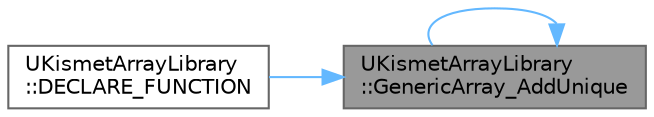 digraph "UKismetArrayLibrary::GenericArray_AddUnique"
{
 // INTERACTIVE_SVG=YES
 // LATEX_PDF_SIZE
  bgcolor="transparent";
  edge [fontname=Helvetica,fontsize=10,labelfontname=Helvetica,labelfontsize=10];
  node [fontname=Helvetica,fontsize=10,shape=box,height=0.2,width=0.4];
  rankdir="RL";
  Node1 [id="Node000001",label="UKismetArrayLibrary\l::GenericArray_AddUnique",height=0.2,width=0.4,color="gray40", fillcolor="grey60", style="filled", fontcolor="black",tooltip=" "];
  Node1 -> Node2 [id="edge1_Node000001_Node000002",dir="back",color="steelblue1",style="solid",tooltip=" "];
  Node2 [id="Node000002",label="UKismetArrayLibrary\l::DECLARE_FUNCTION",height=0.2,width=0.4,color="grey40", fillcolor="white", style="filled",URL="$df/da9/classUKismetArrayLibrary.html#a8c843cb5d0287223ef4cae5c96b1a33a",tooltip=" "];
  Node1 -> Node1 [id="edge2_Node000001_Node000001",dir="back",color="steelblue1",style="solid",tooltip=" "];
}
